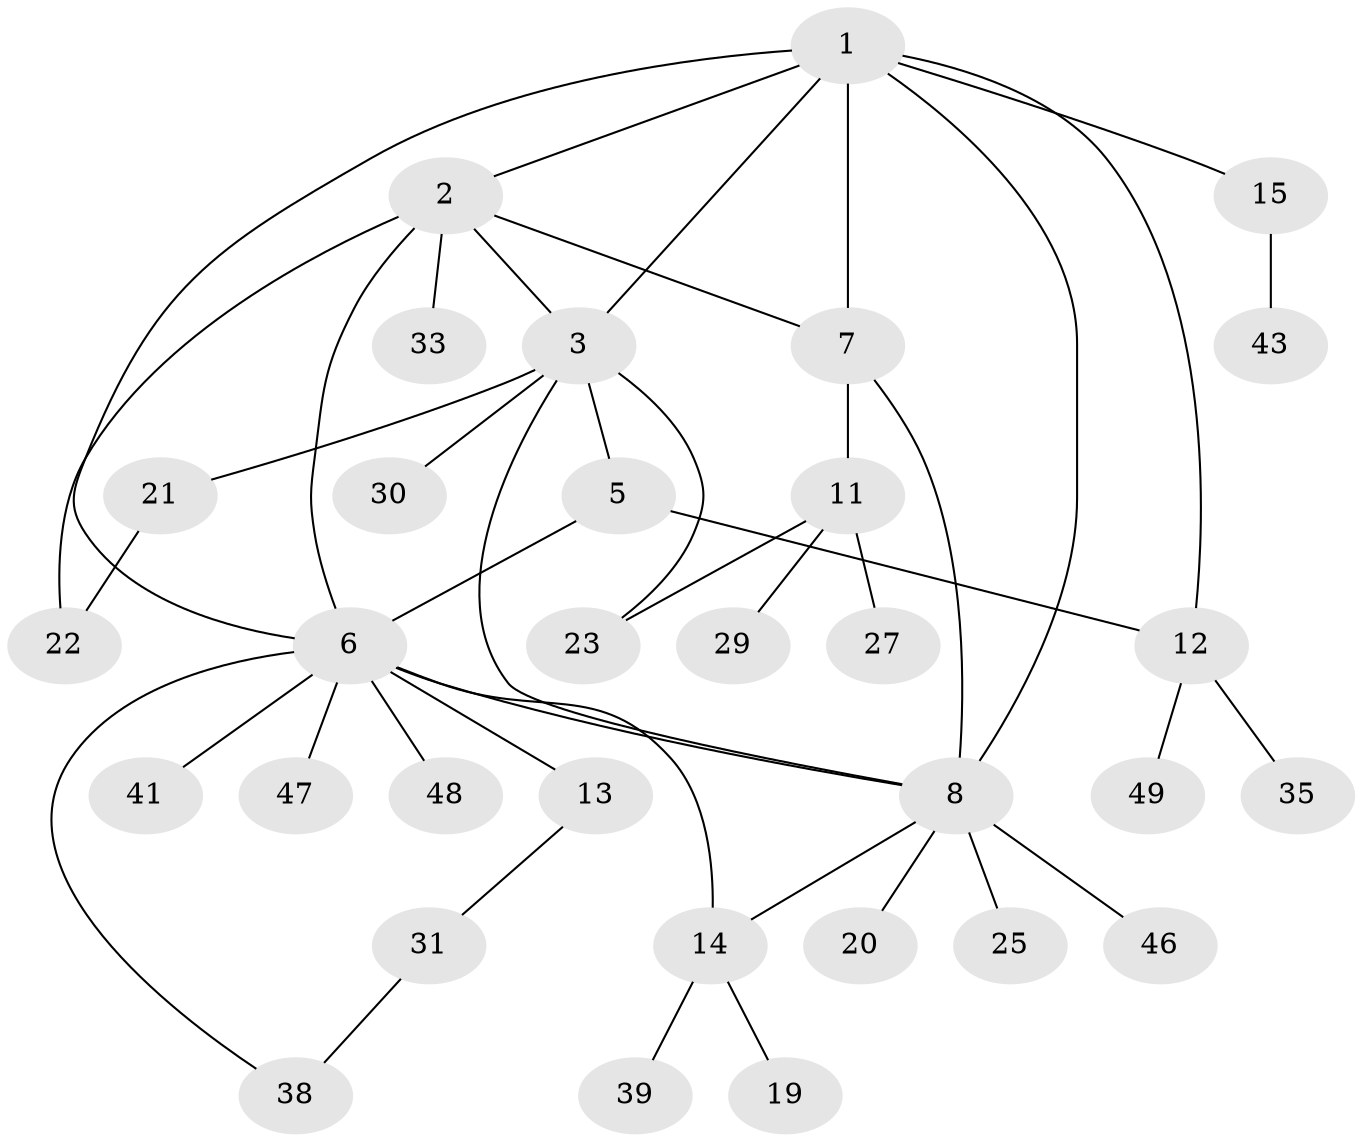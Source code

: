 // original degree distribution, {4: 0.04081632653061224, 5: 0.10204081632653061, 3: 0.20408163265306123, 6: 0.02040816326530612, 9: 0.02040816326530612, 7: 0.02040816326530612, 2: 0.12244897959183673, 1: 0.46938775510204084}
// Generated by graph-tools (version 1.1) at 2025/42/03/06/25 10:42:10]
// undirected, 32 vertices, 43 edges
graph export_dot {
graph [start="1"]
  node [color=gray90,style=filled];
  1 [super="+10"];
  2 [super="+32"];
  3 [super="+4"];
  5 [super="+18"];
  6 [super="+9"];
  7 [super="+37"];
  8 [super="+28"];
  11 [super="+42"];
  12 [super="+17"];
  13;
  14 [super="+16"];
  15 [super="+24"];
  19;
  20;
  21 [super="+26"];
  22 [super="+36"];
  23 [super="+40"];
  25 [super="+34"];
  27;
  29;
  30 [super="+45"];
  31 [super="+44"];
  33;
  35;
  38;
  39;
  41;
  43;
  46;
  47;
  48;
  49;
  1 -- 2;
  1 -- 8;
  1 -- 12;
  1 -- 3;
  1 -- 6;
  1 -- 7;
  1 -- 15;
  2 -- 3;
  2 -- 6;
  2 -- 33;
  2 -- 22;
  2 -- 7;
  3 -- 5;
  3 -- 21;
  3 -- 23;
  3 -- 8;
  3 -- 30;
  5 -- 6;
  5 -- 12;
  6 -- 8;
  6 -- 14;
  6 -- 38;
  6 -- 41;
  6 -- 47;
  6 -- 48;
  6 -- 13;
  7 -- 8;
  7 -- 11;
  8 -- 20;
  8 -- 25;
  8 -- 46;
  8 -- 14;
  11 -- 23;
  11 -- 27;
  11 -- 29;
  12 -- 35;
  12 -- 49;
  13 -- 31;
  14 -- 19;
  14 -- 39;
  15 -- 43;
  21 -- 22;
  31 -- 38;
}
